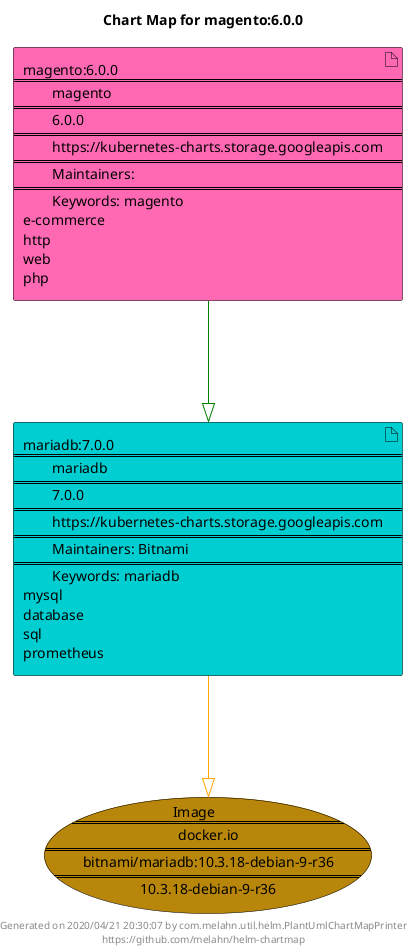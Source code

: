 @startuml
skinparam linetype ortho
skinparam backgroundColor white
skinparam usecaseBorderColor black
skinparam usecaseArrowColor LightSlateGray
skinparam artifactBorderColor black
skinparam artifactArrowColor LightSlateGray

title Chart Map for magento:6.0.0

'There are 2 referenced Helm Charts
artifact "magento:6.0.0\n====\n\tmagento\n====\n\t6.0.0\n====\n\thttps://kubernetes-charts.storage.googleapis.com\n====\n\tMaintainers: \n====\n\tKeywords: magento\ne-commerce\nhttp\nweb\nphp" as magento_6_0_0 #HotPink
artifact "mariadb:7.0.0\n====\n\tmariadb\n====\n\t7.0.0\n====\n\thttps://kubernetes-charts.storage.googleapis.com\n====\n\tMaintainers: Bitnami\n====\n\tKeywords: mariadb\nmysql\ndatabase\nsql\nprometheus" as mariadb_7_0_0 #DarkTurquoise

'There is one referenced Docker Image
usecase "Image\n====\n\tdocker.io\n====\n\tbitnami/mariadb:10.3.18-debian-9-r36\n====\n\t10.3.18-debian-9-r36" as docker_io_bitnami_mariadb_10_3_18_debian_9_r36 #DarkGoldenRod

'Chart Dependencies
magento_6_0_0--[#green]-|>mariadb_7_0_0
mariadb_7_0_0--[#orange]-|>docker_io_bitnami_mariadb_10_3_18_debian_9_r36

center footer Generated on 2020/04/21 20:30:07 by com.melahn.util.helm.PlantUmlChartMapPrinter\nhttps://github.com/melahn/helm-chartmap
@enduml
